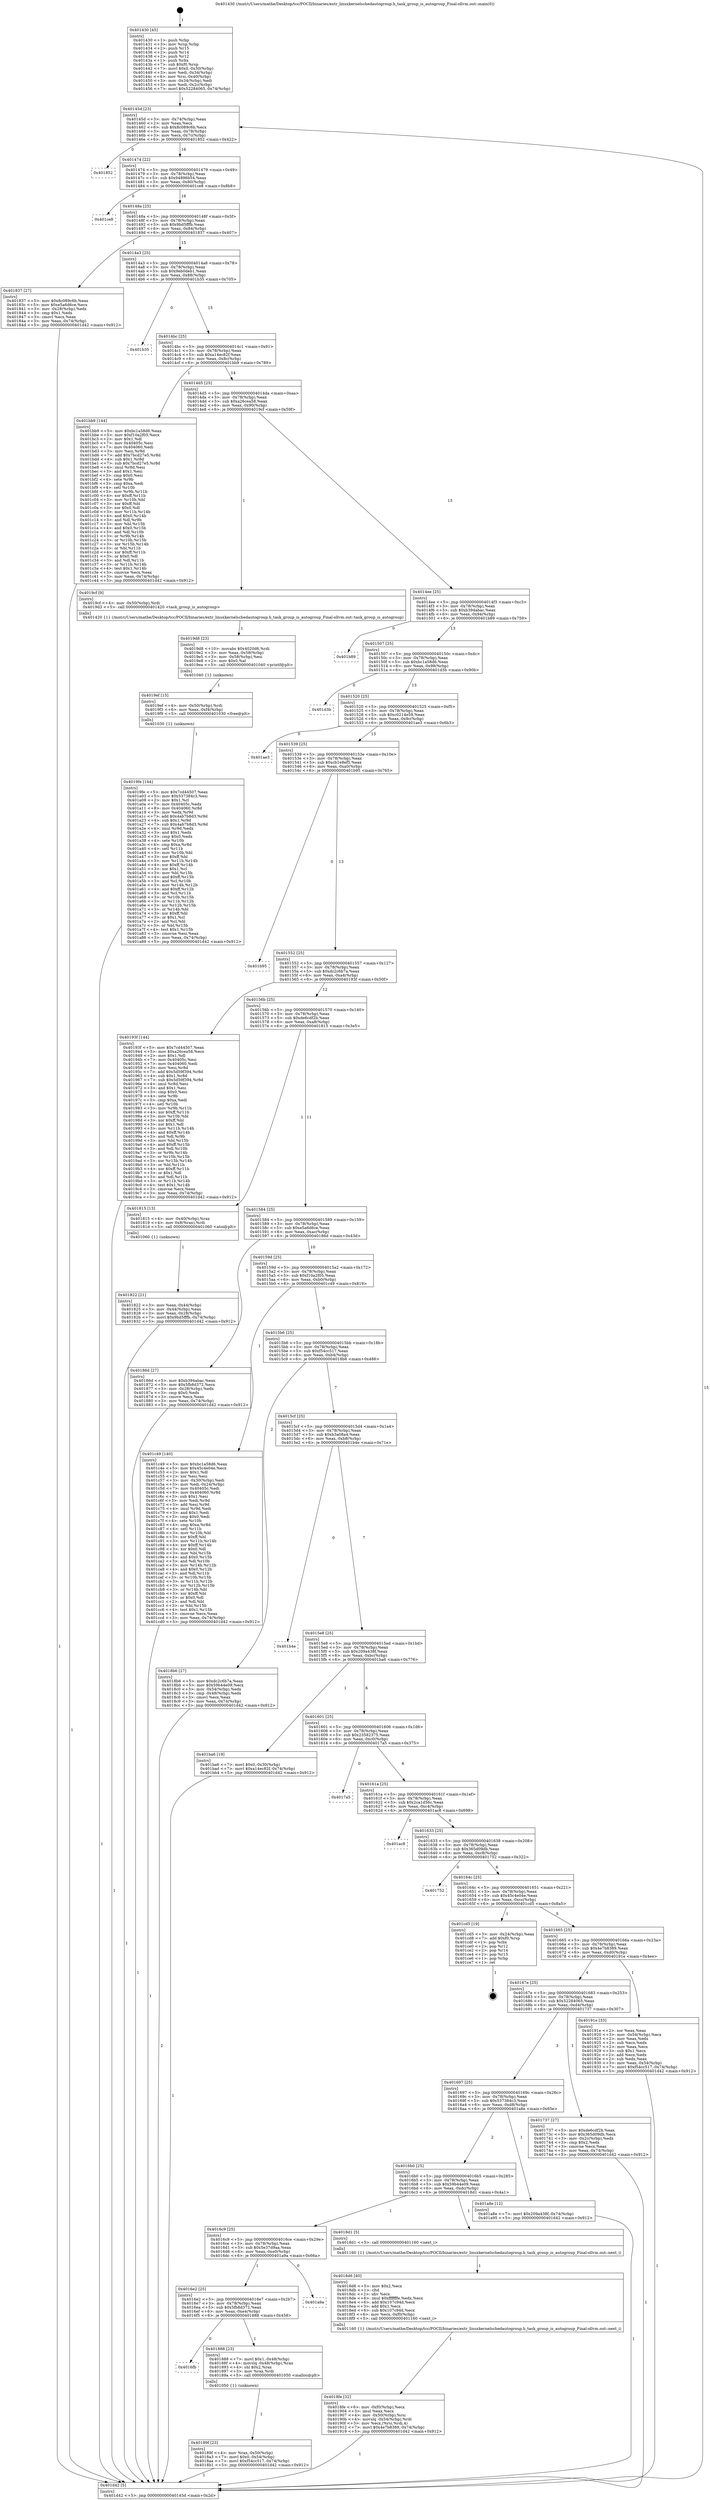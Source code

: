 digraph "0x401430" {
  label = "0x401430 (/mnt/c/Users/mathe/Desktop/tcc/POCII/binaries/extr_linuxkernelschedautogroup.h_task_group_is_autogroup_Final-ollvm.out::main(0))"
  labelloc = "t"
  node[shape=record]

  Entry [label="",width=0.3,height=0.3,shape=circle,fillcolor=black,style=filled]
  "0x40145d" [label="{
     0x40145d [23]\l
     | [instrs]\l
     &nbsp;&nbsp;0x40145d \<+3\>: mov -0x74(%rbp),%eax\l
     &nbsp;&nbsp;0x401460 \<+2\>: mov %eax,%ecx\l
     &nbsp;&nbsp;0x401462 \<+6\>: sub $0x8c089c6b,%ecx\l
     &nbsp;&nbsp;0x401468 \<+3\>: mov %eax,-0x78(%rbp)\l
     &nbsp;&nbsp;0x40146b \<+3\>: mov %ecx,-0x7c(%rbp)\l
     &nbsp;&nbsp;0x40146e \<+6\>: je 0000000000401852 \<main+0x422\>\l
  }"]
  "0x401852" [label="{
     0x401852\l
  }", style=dashed]
  "0x401474" [label="{
     0x401474 [22]\l
     | [instrs]\l
     &nbsp;&nbsp;0x401474 \<+5\>: jmp 0000000000401479 \<main+0x49\>\l
     &nbsp;&nbsp;0x401479 \<+3\>: mov -0x78(%rbp),%eax\l
     &nbsp;&nbsp;0x40147c \<+5\>: sub $0x94896b54,%eax\l
     &nbsp;&nbsp;0x401481 \<+3\>: mov %eax,-0x80(%rbp)\l
     &nbsp;&nbsp;0x401484 \<+6\>: je 0000000000401ce8 \<main+0x8b8\>\l
  }"]
  Exit [label="",width=0.3,height=0.3,shape=circle,fillcolor=black,style=filled,peripheries=2]
  "0x401ce8" [label="{
     0x401ce8\l
  }", style=dashed]
  "0x40148a" [label="{
     0x40148a [25]\l
     | [instrs]\l
     &nbsp;&nbsp;0x40148a \<+5\>: jmp 000000000040148f \<main+0x5f\>\l
     &nbsp;&nbsp;0x40148f \<+3\>: mov -0x78(%rbp),%eax\l
     &nbsp;&nbsp;0x401492 \<+5\>: sub $0x9bd5fffb,%eax\l
     &nbsp;&nbsp;0x401497 \<+6\>: mov %eax,-0x84(%rbp)\l
     &nbsp;&nbsp;0x40149d \<+6\>: je 0000000000401837 \<main+0x407\>\l
  }"]
  "0x4019fe" [label="{
     0x4019fe [144]\l
     | [instrs]\l
     &nbsp;&nbsp;0x4019fe \<+5\>: mov $0x7cd44507,%eax\l
     &nbsp;&nbsp;0x401a03 \<+5\>: mov $0x537384c3,%esi\l
     &nbsp;&nbsp;0x401a08 \<+2\>: mov $0x1,%cl\l
     &nbsp;&nbsp;0x401a0a \<+7\>: mov 0x40405c,%edx\l
     &nbsp;&nbsp;0x401a11 \<+8\>: mov 0x404060,%r8d\l
     &nbsp;&nbsp;0x401a19 \<+3\>: mov %edx,%r9d\l
     &nbsp;&nbsp;0x401a1c \<+7\>: add $0x4ab7b8d3,%r9d\l
     &nbsp;&nbsp;0x401a23 \<+4\>: sub $0x1,%r9d\l
     &nbsp;&nbsp;0x401a27 \<+7\>: sub $0x4ab7b8d3,%r9d\l
     &nbsp;&nbsp;0x401a2e \<+4\>: imul %r9d,%edx\l
     &nbsp;&nbsp;0x401a32 \<+3\>: and $0x1,%edx\l
     &nbsp;&nbsp;0x401a35 \<+3\>: cmp $0x0,%edx\l
     &nbsp;&nbsp;0x401a38 \<+4\>: sete %r10b\l
     &nbsp;&nbsp;0x401a3c \<+4\>: cmp $0xa,%r8d\l
     &nbsp;&nbsp;0x401a40 \<+4\>: setl %r11b\l
     &nbsp;&nbsp;0x401a44 \<+3\>: mov %r10b,%bl\l
     &nbsp;&nbsp;0x401a47 \<+3\>: xor $0xff,%bl\l
     &nbsp;&nbsp;0x401a4a \<+3\>: mov %r11b,%r14b\l
     &nbsp;&nbsp;0x401a4d \<+4\>: xor $0xff,%r14b\l
     &nbsp;&nbsp;0x401a51 \<+3\>: xor $0x1,%cl\l
     &nbsp;&nbsp;0x401a54 \<+3\>: mov %bl,%r15b\l
     &nbsp;&nbsp;0x401a57 \<+4\>: and $0xff,%r15b\l
     &nbsp;&nbsp;0x401a5b \<+3\>: and %cl,%r10b\l
     &nbsp;&nbsp;0x401a5e \<+3\>: mov %r14b,%r12b\l
     &nbsp;&nbsp;0x401a61 \<+4\>: and $0xff,%r12b\l
     &nbsp;&nbsp;0x401a65 \<+3\>: and %cl,%r11b\l
     &nbsp;&nbsp;0x401a68 \<+3\>: or %r10b,%r15b\l
     &nbsp;&nbsp;0x401a6b \<+3\>: or %r11b,%r12b\l
     &nbsp;&nbsp;0x401a6e \<+3\>: xor %r12b,%r15b\l
     &nbsp;&nbsp;0x401a71 \<+3\>: or %r14b,%bl\l
     &nbsp;&nbsp;0x401a74 \<+3\>: xor $0xff,%bl\l
     &nbsp;&nbsp;0x401a77 \<+3\>: or $0x1,%cl\l
     &nbsp;&nbsp;0x401a7a \<+2\>: and %cl,%bl\l
     &nbsp;&nbsp;0x401a7c \<+3\>: or %bl,%r15b\l
     &nbsp;&nbsp;0x401a7f \<+4\>: test $0x1,%r15b\l
     &nbsp;&nbsp;0x401a83 \<+3\>: cmovne %esi,%eax\l
     &nbsp;&nbsp;0x401a86 \<+3\>: mov %eax,-0x74(%rbp)\l
     &nbsp;&nbsp;0x401a89 \<+5\>: jmp 0000000000401d42 \<main+0x912\>\l
  }"]
  "0x401837" [label="{
     0x401837 [27]\l
     | [instrs]\l
     &nbsp;&nbsp;0x401837 \<+5\>: mov $0x8c089c6b,%eax\l
     &nbsp;&nbsp;0x40183c \<+5\>: mov $0xe5a6d6ce,%ecx\l
     &nbsp;&nbsp;0x401841 \<+3\>: mov -0x28(%rbp),%edx\l
     &nbsp;&nbsp;0x401844 \<+3\>: cmp $0x1,%edx\l
     &nbsp;&nbsp;0x401847 \<+3\>: cmovl %ecx,%eax\l
     &nbsp;&nbsp;0x40184a \<+3\>: mov %eax,-0x74(%rbp)\l
     &nbsp;&nbsp;0x40184d \<+5\>: jmp 0000000000401d42 \<main+0x912\>\l
  }"]
  "0x4014a3" [label="{
     0x4014a3 [25]\l
     | [instrs]\l
     &nbsp;&nbsp;0x4014a3 \<+5\>: jmp 00000000004014a8 \<main+0x78\>\l
     &nbsp;&nbsp;0x4014a8 \<+3\>: mov -0x78(%rbp),%eax\l
     &nbsp;&nbsp;0x4014ab \<+5\>: sub $0x9eb0deb1,%eax\l
     &nbsp;&nbsp;0x4014b0 \<+6\>: mov %eax,-0x88(%rbp)\l
     &nbsp;&nbsp;0x4014b6 \<+6\>: je 0000000000401b35 \<main+0x705\>\l
  }"]
  "0x4019ef" [label="{
     0x4019ef [15]\l
     | [instrs]\l
     &nbsp;&nbsp;0x4019ef \<+4\>: mov -0x50(%rbp),%rdi\l
     &nbsp;&nbsp;0x4019f3 \<+6\>: mov %eax,-0xf4(%rbp)\l
     &nbsp;&nbsp;0x4019f9 \<+5\>: call 0000000000401030 \<free@plt\>\l
     | [calls]\l
     &nbsp;&nbsp;0x401030 \{1\} (unknown)\l
  }"]
  "0x401b35" [label="{
     0x401b35\l
  }", style=dashed]
  "0x4014bc" [label="{
     0x4014bc [25]\l
     | [instrs]\l
     &nbsp;&nbsp;0x4014bc \<+5\>: jmp 00000000004014c1 \<main+0x91\>\l
     &nbsp;&nbsp;0x4014c1 \<+3\>: mov -0x78(%rbp),%eax\l
     &nbsp;&nbsp;0x4014c4 \<+5\>: sub $0xa14ec82f,%eax\l
     &nbsp;&nbsp;0x4014c9 \<+6\>: mov %eax,-0x8c(%rbp)\l
     &nbsp;&nbsp;0x4014cf \<+6\>: je 0000000000401bb9 \<main+0x789\>\l
  }"]
  "0x4019d8" [label="{
     0x4019d8 [23]\l
     | [instrs]\l
     &nbsp;&nbsp;0x4019d8 \<+10\>: movabs $0x4020d6,%rdi\l
     &nbsp;&nbsp;0x4019e2 \<+3\>: mov %eax,-0x58(%rbp)\l
     &nbsp;&nbsp;0x4019e5 \<+3\>: mov -0x58(%rbp),%esi\l
     &nbsp;&nbsp;0x4019e8 \<+2\>: mov $0x0,%al\l
     &nbsp;&nbsp;0x4019ea \<+5\>: call 0000000000401040 \<printf@plt\>\l
     | [calls]\l
     &nbsp;&nbsp;0x401040 \{1\} (unknown)\l
  }"]
  "0x401bb9" [label="{
     0x401bb9 [144]\l
     | [instrs]\l
     &nbsp;&nbsp;0x401bb9 \<+5\>: mov $0xbc1a58d6,%eax\l
     &nbsp;&nbsp;0x401bbe \<+5\>: mov $0xf10a2f05,%ecx\l
     &nbsp;&nbsp;0x401bc3 \<+2\>: mov $0x1,%dl\l
     &nbsp;&nbsp;0x401bc5 \<+7\>: mov 0x40405c,%esi\l
     &nbsp;&nbsp;0x401bcc \<+7\>: mov 0x404060,%edi\l
     &nbsp;&nbsp;0x401bd3 \<+3\>: mov %esi,%r8d\l
     &nbsp;&nbsp;0x401bd6 \<+7\>: add $0x7bcd27e5,%r8d\l
     &nbsp;&nbsp;0x401bdd \<+4\>: sub $0x1,%r8d\l
     &nbsp;&nbsp;0x401be1 \<+7\>: sub $0x7bcd27e5,%r8d\l
     &nbsp;&nbsp;0x401be8 \<+4\>: imul %r8d,%esi\l
     &nbsp;&nbsp;0x401bec \<+3\>: and $0x1,%esi\l
     &nbsp;&nbsp;0x401bef \<+3\>: cmp $0x0,%esi\l
     &nbsp;&nbsp;0x401bf2 \<+4\>: sete %r9b\l
     &nbsp;&nbsp;0x401bf6 \<+3\>: cmp $0xa,%edi\l
     &nbsp;&nbsp;0x401bf9 \<+4\>: setl %r10b\l
     &nbsp;&nbsp;0x401bfd \<+3\>: mov %r9b,%r11b\l
     &nbsp;&nbsp;0x401c00 \<+4\>: xor $0xff,%r11b\l
     &nbsp;&nbsp;0x401c04 \<+3\>: mov %r10b,%bl\l
     &nbsp;&nbsp;0x401c07 \<+3\>: xor $0xff,%bl\l
     &nbsp;&nbsp;0x401c0a \<+3\>: xor $0x0,%dl\l
     &nbsp;&nbsp;0x401c0d \<+3\>: mov %r11b,%r14b\l
     &nbsp;&nbsp;0x401c10 \<+4\>: and $0x0,%r14b\l
     &nbsp;&nbsp;0x401c14 \<+3\>: and %dl,%r9b\l
     &nbsp;&nbsp;0x401c17 \<+3\>: mov %bl,%r15b\l
     &nbsp;&nbsp;0x401c1a \<+4\>: and $0x0,%r15b\l
     &nbsp;&nbsp;0x401c1e \<+3\>: and %dl,%r10b\l
     &nbsp;&nbsp;0x401c21 \<+3\>: or %r9b,%r14b\l
     &nbsp;&nbsp;0x401c24 \<+3\>: or %r10b,%r15b\l
     &nbsp;&nbsp;0x401c27 \<+3\>: xor %r15b,%r14b\l
     &nbsp;&nbsp;0x401c2a \<+3\>: or %bl,%r11b\l
     &nbsp;&nbsp;0x401c2d \<+4\>: xor $0xff,%r11b\l
     &nbsp;&nbsp;0x401c31 \<+3\>: or $0x0,%dl\l
     &nbsp;&nbsp;0x401c34 \<+3\>: and %dl,%r11b\l
     &nbsp;&nbsp;0x401c37 \<+3\>: or %r11b,%r14b\l
     &nbsp;&nbsp;0x401c3a \<+4\>: test $0x1,%r14b\l
     &nbsp;&nbsp;0x401c3e \<+3\>: cmovne %ecx,%eax\l
     &nbsp;&nbsp;0x401c41 \<+3\>: mov %eax,-0x74(%rbp)\l
     &nbsp;&nbsp;0x401c44 \<+5\>: jmp 0000000000401d42 \<main+0x912\>\l
  }"]
  "0x4014d5" [label="{
     0x4014d5 [25]\l
     | [instrs]\l
     &nbsp;&nbsp;0x4014d5 \<+5\>: jmp 00000000004014da \<main+0xaa\>\l
     &nbsp;&nbsp;0x4014da \<+3\>: mov -0x78(%rbp),%eax\l
     &nbsp;&nbsp;0x4014dd \<+5\>: sub $0xa26cea58,%eax\l
     &nbsp;&nbsp;0x4014e2 \<+6\>: mov %eax,-0x90(%rbp)\l
     &nbsp;&nbsp;0x4014e8 \<+6\>: je 00000000004019cf \<main+0x59f\>\l
  }"]
  "0x4018fe" [label="{
     0x4018fe [32]\l
     | [instrs]\l
     &nbsp;&nbsp;0x4018fe \<+6\>: mov -0xf0(%rbp),%ecx\l
     &nbsp;&nbsp;0x401904 \<+3\>: imul %eax,%ecx\l
     &nbsp;&nbsp;0x401907 \<+4\>: mov -0x50(%rbp),%rsi\l
     &nbsp;&nbsp;0x40190b \<+4\>: movslq -0x54(%rbp),%rdi\l
     &nbsp;&nbsp;0x40190f \<+3\>: mov %ecx,(%rsi,%rdi,4)\l
     &nbsp;&nbsp;0x401912 \<+7\>: movl $0x4e7b8389,-0x74(%rbp)\l
     &nbsp;&nbsp;0x401919 \<+5\>: jmp 0000000000401d42 \<main+0x912\>\l
  }"]
  "0x4019cf" [label="{
     0x4019cf [9]\l
     | [instrs]\l
     &nbsp;&nbsp;0x4019cf \<+4\>: mov -0x50(%rbp),%rdi\l
     &nbsp;&nbsp;0x4019d3 \<+5\>: call 0000000000401420 \<task_group_is_autogroup\>\l
     | [calls]\l
     &nbsp;&nbsp;0x401420 \{1\} (/mnt/c/Users/mathe/Desktop/tcc/POCII/binaries/extr_linuxkernelschedautogroup.h_task_group_is_autogroup_Final-ollvm.out::task_group_is_autogroup)\l
  }"]
  "0x4014ee" [label="{
     0x4014ee [25]\l
     | [instrs]\l
     &nbsp;&nbsp;0x4014ee \<+5\>: jmp 00000000004014f3 \<main+0xc3\>\l
     &nbsp;&nbsp;0x4014f3 \<+3\>: mov -0x78(%rbp),%eax\l
     &nbsp;&nbsp;0x4014f6 \<+5\>: sub $0xb394abac,%eax\l
     &nbsp;&nbsp;0x4014fb \<+6\>: mov %eax,-0x94(%rbp)\l
     &nbsp;&nbsp;0x401501 \<+6\>: je 0000000000401b89 \<main+0x759\>\l
  }"]
  "0x4018d6" [label="{
     0x4018d6 [40]\l
     | [instrs]\l
     &nbsp;&nbsp;0x4018d6 \<+5\>: mov $0x2,%ecx\l
     &nbsp;&nbsp;0x4018db \<+1\>: cltd\l
     &nbsp;&nbsp;0x4018dc \<+2\>: idiv %ecx\l
     &nbsp;&nbsp;0x4018de \<+6\>: imul $0xfffffffe,%edx,%ecx\l
     &nbsp;&nbsp;0x4018e4 \<+6\>: add $0x107c94d,%ecx\l
     &nbsp;&nbsp;0x4018ea \<+3\>: add $0x1,%ecx\l
     &nbsp;&nbsp;0x4018ed \<+6\>: sub $0x107c94d,%ecx\l
     &nbsp;&nbsp;0x4018f3 \<+6\>: mov %ecx,-0xf0(%rbp)\l
     &nbsp;&nbsp;0x4018f9 \<+5\>: call 0000000000401160 \<next_i\>\l
     | [calls]\l
     &nbsp;&nbsp;0x401160 \{1\} (/mnt/c/Users/mathe/Desktop/tcc/POCII/binaries/extr_linuxkernelschedautogroup.h_task_group_is_autogroup_Final-ollvm.out::next_i)\l
  }"]
  "0x401b89" [label="{
     0x401b89\l
  }", style=dashed]
  "0x401507" [label="{
     0x401507 [25]\l
     | [instrs]\l
     &nbsp;&nbsp;0x401507 \<+5\>: jmp 000000000040150c \<main+0xdc\>\l
     &nbsp;&nbsp;0x40150c \<+3\>: mov -0x78(%rbp),%eax\l
     &nbsp;&nbsp;0x40150f \<+5\>: sub $0xbc1a58d6,%eax\l
     &nbsp;&nbsp;0x401514 \<+6\>: mov %eax,-0x98(%rbp)\l
     &nbsp;&nbsp;0x40151a \<+6\>: je 0000000000401d3b \<main+0x90b\>\l
  }"]
  "0x40189f" [label="{
     0x40189f [23]\l
     | [instrs]\l
     &nbsp;&nbsp;0x40189f \<+4\>: mov %rax,-0x50(%rbp)\l
     &nbsp;&nbsp;0x4018a3 \<+7\>: movl $0x0,-0x54(%rbp)\l
     &nbsp;&nbsp;0x4018aa \<+7\>: movl $0xf54cc517,-0x74(%rbp)\l
     &nbsp;&nbsp;0x4018b1 \<+5\>: jmp 0000000000401d42 \<main+0x912\>\l
  }"]
  "0x401d3b" [label="{
     0x401d3b\l
  }", style=dashed]
  "0x401520" [label="{
     0x401520 [25]\l
     | [instrs]\l
     &nbsp;&nbsp;0x401520 \<+5\>: jmp 0000000000401525 \<main+0xf5\>\l
     &nbsp;&nbsp;0x401525 \<+3\>: mov -0x78(%rbp),%eax\l
     &nbsp;&nbsp;0x401528 \<+5\>: sub $0xc0214e59,%eax\l
     &nbsp;&nbsp;0x40152d \<+6\>: mov %eax,-0x9c(%rbp)\l
     &nbsp;&nbsp;0x401533 \<+6\>: je 0000000000401ae3 \<main+0x6b3\>\l
  }"]
  "0x4016fb" [label="{
     0x4016fb\l
  }", style=dashed]
  "0x401ae3" [label="{
     0x401ae3\l
  }", style=dashed]
  "0x401539" [label="{
     0x401539 [25]\l
     | [instrs]\l
     &nbsp;&nbsp;0x401539 \<+5\>: jmp 000000000040153e \<main+0x10e\>\l
     &nbsp;&nbsp;0x40153e \<+3\>: mov -0x78(%rbp),%eax\l
     &nbsp;&nbsp;0x401541 \<+5\>: sub $0xcb1e8ef5,%eax\l
     &nbsp;&nbsp;0x401546 \<+6\>: mov %eax,-0xa0(%rbp)\l
     &nbsp;&nbsp;0x40154c \<+6\>: je 0000000000401b95 \<main+0x765\>\l
  }"]
  "0x401888" [label="{
     0x401888 [23]\l
     | [instrs]\l
     &nbsp;&nbsp;0x401888 \<+7\>: movl $0x1,-0x48(%rbp)\l
     &nbsp;&nbsp;0x40188f \<+4\>: movslq -0x48(%rbp),%rax\l
     &nbsp;&nbsp;0x401893 \<+4\>: shl $0x2,%rax\l
     &nbsp;&nbsp;0x401897 \<+3\>: mov %rax,%rdi\l
     &nbsp;&nbsp;0x40189a \<+5\>: call 0000000000401050 \<malloc@plt\>\l
     | [calls]\l
     &nbsp;&nbsp;0x401050 \{1\} (unknown)\l
  }"]
  "0x401b95" [label="{
     0x401b95\l
  }", style=dashed]
  "0x401552" [label="{
     0x401552 [25]\l
     | [instrs]\l
     &nbsp;&nbsp;0x401552 \<+5\>: jmp 0000000000401557 \<main+0x127\>\l
     &nbsp;&nbsp;0x401557 \<+3\>: mov -0x78(%rbp),%eax\l
     &nbsp;&nbsp;0x40155a \<+5\>: sub $0xdc2c6b7a,%eax\l
     &nbsp;&nbsp;0x40155f \<+6\>: mov %eax,-0xa4(%rbp)\l
     &nbsp;&nbsp;0x401565 \<+6\>: je 000000000040193f \<main+0x50f\>\l
  }"]
  "0x4016e2" [label="{
     0x4016e2 [25]\l
     | [instrs]\l
     &nbsp;&nbsp;0x4016e2 \<+5\>: jmp 00000000004016e7 \<main+0x2b7\>\l
     &nbsp;&nbsp;0x4016e7 \<+3\>: mov -0x78(%rbp),%eax\l
     &nbsp;&nbsp;0x4016ea \<+5\>: sub $0x5fb8d372,%eax\l
     &nbsp;&nbsp;0x4016ef \<+6\>: mov %eax,-0xe4(%rbp)\l
     &nbsp;&nbsp;0x4016f5 \<+6\>: je 0000000000401888 \<main+0x458\>\l
  }"]
  "0x40193f" [label="{
     0x40193f [144]\l
     | [instrs]\l
     &nbsp;&nbsp;0x40193f \<+5\>: mov $0x7cd44507,%eax\l
     &nbsp;&nbsp;0x401944 \<+5\>: mov $0xa26cea58,%ecx\l
     &nbsp;&nbsp;0x401949 \<+2\>: mov $0x1,%dl\l
     &nbsp;&nbsp;0x40194b \<+7\>: mov 0x40405c,%esi\l
     &nbsp;&nbsp;0x401952 \<+7\>: mov 0x404060,%edi\l
     &nbsp;&nbsp;0x401959 \<+3\>: mov %esi,%r8d\l
     &nbsp;&nbsp;0x40195c \<+7\>: add $0x5d59f394,%r8d\l
     &nbsp;&nbsp;0x401963 \<+4\>: sub $0x1,%r8d\l
     &nbsp;&nbsp;0x401967 \<+7\>: sub $0x5d59f394,%r8d\l
     &nbsp;&nbsp;0x40196e \<+4\>: imul %r8d,%esi\l
     &nbsp;&nbsp;0x401972 \<+3\>: and $0x1,%esi\l
     &nbsp;&nbsp;0x401975 \<+3\>: cmp $0x0,%esi\l
     &nbsp;&nbsp;0x401978 \<+4\>: sete %r9b\l
     &nbsp;&nbsp;0x40197c \<+3\>: cmp $0xa,%edi\l
     &nbsp;&nbsp;0x40197f \<+4\>: setl %r10b\l
     &nbsp;&nbsp;0x401983 \<+3\>: mov %r9b,%r11b\l
     &nbsp;&nbsp;0x401986 \<+4\>: xor $0xff,%r11b\l
     &nbsp;&nbsp;0x40198a \<+3\>: mov %r10b,%bl\l
     &nbsp;&nbsp;0x40198d \<+3\>: xor $0xff,%bl\l
     &nbsp;&nbsp;0x401990 \<+3\>: xor $0x1,%dl\l
     &nbsp;&nbsp;0x401993 \<+3\>: mov %r11b,%r14b\l
     &nbsp;&nbsp;0x401996 \<+4\>: and $0xff,%r14b\l
     &nbsp;&nbsp;0x40199a \<+3\>: and %dl,%r9b\l
     &nbsp;&nbsp;0x40199d \<+3\>: mov %bl,%r15b\l
     &nbsp;&nbsp;0x4019a0 \<+4\>: and $0xff,%r15b\l
     &nbsp;&nbsp;0x4019a4 \<+3\>: and %dl,%r10b\l
     &nbsp;&nbsp;0x4019a7 \<+3\>: or %r9b,%r14b\l
     &nbsp;&nbsp;0x4019aa \<+3\>: or %r10b,%r15b\l
     &nbsp;&nbsp;0x4019ad \<+3\>: xor %r15b,%r14b\l
     &nbsp;&nbsp;0x4019b0 \<+3\>: or %bl,%r11b\l
     &nbsp;&nbsp;0x4019b3 \<+4\>: xor $0xff,%r11b\l
     &nbsp;&nbsp;0x4019b7 \<+3\>: or $0x1,%dl\l
     &nbsp;&nbsp;0x4019ba \<+3\>: and %dl,%r11b\l
     &nbsp;&nbsp;0x4019bd \<+3\>: or %r11b,%r14b\l
     &nbsp;&nbsp;0x4019c0 \<+4\>: test $0x1,%r14b\l
     &nbsp;&nbsp;0x4019c4 \<+3\>: cmovne %ecx,%eax\l
     &nbsp;&nbsp;0x4019c7 \<+3\>: mov %eax,-0x74(%rbp)\l
     &nbsp;&nbsp;0x4019ca \<+5\>: jmp 0000000000401d42 \<main+0x912\>\l
  }"]
  "0x40156b" [label="{
     0x40156b [25]\l
     | [instrs]\l
     &nbsp;&nbsp;0x40156b \<+5\>: jmp 0000000000401570 \<main+0x140\>\l
     &nbsp;&nbsp;0x401570 \<+3\>: mov -0x78(%rbp),%eax\l
     &nbsp;&nbsp;0x401573 \<+5\>: sub $0xde6cdf2b,%eax\l
     &nbsp;&nbsp;0x401578 \<+6\>: mov %eax,-0xa8(%rbp)\l
     &nbsp;&nbsp;0x40157e \<+6\>: je 0000000000401815 \<main+0x3e5\>\l
  }"]
  "0x401a9a" [label="{
     0x401a9a\l
  }", style=dashed]
  "0x401815" [label="{
     0x401815 [13]\l
     | [instrs]\l
     &nbsp;&nbsp;0x401815 \<+4\>: mov -0x40(%rbp),%rax\l
     &nbsp;&nbsp;0x401819 \<+4\>: mov 0x8(%rax),%rdi\l
     &nbsp;&nbsp;0x40181d \<+5\>: call 0000000000401060 \<atoi@plt\>\l
     | [calls]\l
     &nbsp;&nbsp;0x401060 \{1\} (unknown)\l
  }"]
  "0x401584" [label="{
     0x401584 [25]\l
     | [instrs]\l
     &nbsp;&nbsp;0x401584 \<+5\>: jmp 0000000000401589 \<main+0x159\>\l
     &nbsp;&nbsp;0x401589 \<+3\>: mov -0x78(%rbp),%eax\l
     &nbsp;&nbsp;0x40158c \<+5\>: sub $0xe5a6d6ce,%eax\l
     &nbsp;&nbsp;0x401591 \<+6\>: mov %eax,-0xac(%rbp)\l
     &nbsp;&nbsp;0x401597 \<+6\>: je 000000000040186d \<main+0x43d\>\l
  }"]
  "0x4016c9" [label="{
     0x4016c9 [25]\l
     | [instrs]\l
     &nbsp;&nbsp;0x4016c9 \<+5\>: jmp 00000000004016ce \<main+0x29e\>\l
     &nbsp;&nbsp;0x4016ce \<+3\>: mov -0x78(%rbp),%eax\l
     &nbsp;&nbsp;0x4016d1 \<+5\>: sub $0x5e37d9aa,%eax\l
     &nbsp;&nbsp;0x4016d6 \<+6\>: mov %eax,-0xe0(%rbp)\l
     &nbsp;&nbsp;0x4016dc \<+6\>: je 0000000000401a9a \<main+0x66a\>\l
  }"]
  "0x40186d" [label="{
     0x40186d [27]\l
     | [instrs]\l
     &nbsp;&nbsp;0x40186d \<+5\>: mov $0xb394abac,%eax\l
     &nbsp;&nbsp;0x401872 \<+5\>: mov $0x5fb8d372,%ecx\l
     &nbsp;&nbsp;0x401877 \<+3\>: mov -0x28(%rbp),%edx\l
     &nbsp;&nbsp;0x40187a \<+3\>: cmp $0x0,%edx\l
     &nbsp;&nbsp;0x40187d \<+3\>: cmove %ecx,%eax\l
     &nbsp;&nbsp;0x401880 \<+3\>: mov %eax,-0x74(%rbp)\l
     &nbsp;&nbsp;0x401883 \<+5\>: jmp 0000000000401d42 \<main+0x912\>\l
  }"]
  "0x40159d" [label="{
     0x40159d [25]\l
     | [instrs]\l
     &nbsp;&nbsp;0x40159d \<+5\>: jmp 00000000004015a2 \<main+0x172\>\l
     &nbsp;&nbsp;0x4015a2 \<+3\>: mov -0x78(%rbp),%eax\l
     &nbsp;&nbsp;0x4015a5 \<+5\>: sub $0xf10a2f05,%eax\l
     &nbsp;&nbsp;0x4015aa \<+6\>: mov %eax,-0xb0(%rbp)\l
     &nbsp;&nbsp;0x4015b0 \<+6\>: je 0000000000401c49 \<main+0x819\>\l
  }"]
  "0x4018d1" [label="{
     0x4018d1 [5]\l
     | [instrs]\l
     &nbsp;&nbsp;0x4018d1 \<+5\>: call 0000000000401160 \<next_i\>\l
     | [calls]\l
     &nbsp;&nbsp;0x401160 \{1\} (/mnt/c/Users/mathe/Desktop/tcc/POCII/binaries/extr_linuxkernelschedautogroup.h_task_group_is_autogroup_Final-ollvm.out::next_i)\l
  }"]
  "0x401c49" [label="{
     0x401c49 [140]\l
     | [instrs]\l
     &nbsp;&nbsp;0x401c49 \<+5\>: mov $0xbc1a58d6,%eax\l
     &nbsp;&nbsp;0x401c4e \<+5\>: mov $0x45c4e04e,%ecx\l
     &nbsp;&nbsp;0x401c53 \<+2\>: mov $0x1,%dl\l
     &nbsp;&nbsp;0x401c55 \<+2\>: xor %esi,%esi\l
     &nbsp;&nbsp;0x401c57 \<+3\>: mov -0x30(%rbp),%edi\l
     &nbsp;&nbsp;0x401c5a \<+3\>: mov %edi,-0x24(%rbp)\l
     &nbsp;&nbsp;0x401c5d \<+7\>: mov 0x40405c,%edi\l
     &nbsp;&nbsp;0x401c64 \<+8\>: mov 0x404060,%r8d\l
     &nbsp;&nbsp;0x401c6c \<+3\>: sub $0x1,%esi\l
     &nbsp;&nbsp;0x401c6f \<+3\>: mov %edi,%r9d\l
     &nbsp;&nbsp;0x401c72 \<+3\>: add %esi,%r9d\l
     &nbsp;&nbsp;0x401c75 \<+4\>: imul %r9d,%edi\l
     &nbsp;&nbsp;0x401c79 \<+3\>: and $0x1,%edi\l
     &nbsp;&nbsp;0x401c7c \<+3\>: cmp $0x0,%edi\l
     &nbsp;&nbsp;0x401c7f \<+4\>: sete %r10b\l
     &nbsp;&nbsp;0x401c83 \<+4\>: cmp $0xa,%r8d\l
     &nbsp;&nbsp;0x401c87 \<+4\>: setl %r11b\l
     &nbsp;&nbsp;0x401c8b \<+3\>: mov %r10b,%bl\l
     &nbsp;&nbsp;0x401c8e \<+3\>: xor $0xff,%bl\l
     &nbsp;&nbsp;0x401c91 \<+3\>: mov %r11b,%r14b\l
     &nbsp;&nbsp;0x401c94 \<+4\>: xor $0xff,%r14b\l
     &nbsp;&nbsp;0x401c98 \<+3\>: xor $0x0,%dl\l
     &nbsp;&nbsp;0x401c9b \<+3\>: mov %bl,%r15b\l
     &nbsp;&nbsp;0x401c9e \<+4\>: and $0x0,%r15b\l
     &nbsp;&nbsp;0x401ca2 \<+3\>: and %dl,%r10b\l
     &nbsp;&nbsp;0x401ca5 \<+3\>: mov %r14b,%r12b\l
     &nbsp;&nbsp;0x401ca8 \<+4\>: and $0x0,%r12b\l
     &nbsp;&nbsp;0x401cac \<+3\>: and %dl,%r11b\l
     &nbsp;&nbsp;0x401caf \<+3\>: or %r10b,%r15b\l
     &nbsp;&nbsp;0x401cb2 \<+3\>: or %r11b,%r12b\l
     &nbsp;&nbsp;0x401cb5 \<+3\>: xor %r12b,%r15b\l
     &nbsp;&nbsp;0x401cb8 \<+3\>: or %r14b,%bl\l
     &nbsp;&nbsp;0x401cbb \<+3\>: xor $0xff,%bl\l
     &nbsp;&nbsp;0x401cbe \<+3\>: or $0x0,%dl\l
     &nbsp;&nbsp;0x401cc1 \<+2\>: and %dl,%bl\l
     &nbsp;&nbsp;0x401cc3 \<+3\>: or %bl,%r15b\l
     &nbsp;&nbsp;0x401cc6 \<+4\>: test $0x1,%r15b\l
     &nbsp;&nbsp;0x401cca \<+3\>: cmovne %ecx,%eax\l
     &nbsp;&nbsp;0x401ccd \<+3\>: mov %eax,-0x74(%rbp)\l
     &nbsp;&nbsp;0x401cd0 \<+5\>: jmp 0000000000401d42 \<main+0x912\>\l
  }"]
  "0x4015b6" [label="{
     0x4015b6 [25]\l
     | [instrs]\l
     &nbsp;&nbsp;0x4015b6 \<+5\>: jmp 00000000004015bb \<main+0x18b\>\l
     &nbsp;&nbsp;0x4015bb \<+3\>: mov -0x78(%rbp),%eax\l
     &nbsp;&nbsp;0x4015be \<+5\>: sub $0xf54cc517,%eax\l
     &nbsp;&nbsp;0x4015c3 \<+6\>: mov %eax,-0xb4(%rbp)\l
     &nbsp;&nbsp;0x4015c9 \<+6\>: je 00000000004018b6 \<main+0x486\>\l
  }"]
  "0x4016b0" [label="{
     0x4016b0 [25]\l
     | [instrs]\l
     &nbsp;&nbsp;0x4016b0 \<+5\>: jmp 00000000004016b5 \<main+0x285\>\l
     &nbsp;&nbsp;0x4016b5 \<+3\>: mov -0x78(%rbp),%eax\l
     &nbsp;&nbsp;0x4016b8 \<+5\>: sub $0x59b44e09,%eax\l
     &nbsp;&nbsp;0x4016bd \<+6\>: mov %eax,-0xdc(%rbp)\l
     &nbsp;&nbsp;0x4016c3 \<+6\>: je 00000000004018d1 \<main+0x4a1\>\l
  }"]
  "0x4018b6" [label="{
     0x4018b6 [27]\l
     | [instrs]\l
     &nbsp;&nbsp;0x4018b6 \<+5\>: mov $0xdc2c6b7a,%eax\l
     &nbsp;&nbsp;0x4018bb \<+5\>: mov $0x59b44e09,%ecx\l
     &nbsp;&nbsp;0x4018c0 \<+3\>: mov -0x54(%rbp),%edx\l
     &nbsp;&nbsp;0x4018c3 \<+3\>: cmp -0x48(%rbp),%edx\l
     &nbsp;&nbsp;0x4018c6 \<+3\>: cmovl %ecx,%eax\l
     &nbsp;&nbsp;0x4018c9 \<+3\>: mov %eax,-0x74(%rbp)\l
     &nbsp;&nbsp;0x4018cc \<+5\>: jmp 0000000000401d42 \<main+0x912\>\l
  }"]
  "0x4015cf" [label="{
     0x4015cf [25]\l
     | [instrs]\l
     &nbsp;&nbsp;0x4015cf \<+5\>: jmp 00000000004015d4 \<main+0x1a4\>\l
     &nbsp;&nbsp;0x4015d4 \<+3\>: mov -0x78(%rbp),%eax\l
     &nbsp;&nbsp;0x4015d7 \<+5\>: sub $0xb3a08a4,%eax\l
     &nbsp;&nbsp;0x4015dc \<+6\>: mov %eax,-0xb8(%rbp)\l
     &nbsp;&nbsp;0x4015e2 \<+6\>: je 0000000000401b4e \<main+0x71e\>\l
  }"]
  "0x401a8e" [label="{
     0x401a8e [12]\l
     | [instrs]\l
     &nbsp;&nbsp;0x401a8e \<+7\>: movl $0x209a438f,-0x74(%rbp)\l
     &nbsp;&nbsp;0x401a95 \<+5\>: jmp 0000000000401d42 \<main+0x912\>\l
  }"]
  "0x401b4e" [label="{
     0x401b4e\l
  }", style=dashed]
  "0x4015e8" [label="{
     0x4015e8 [25]\l
     | [instrs]\l
     &nbsp;&nbsp;0x4015e8 \<+5\>: jmp 00000000004015ed \<main+0x1bd\>\l
     &nbsp;&nbsp;0x4015ed \<+3\>: mov -0x78(%rbp),%eax\l
     &nbsp;&nbsp;0x4015f0 \<+5\>: sub $0x209a438f,%eax\l
     &nbsp;&nbsp;0x4015f5 \<+6\>: mov %eax,-0xbc(%rbp)\l
     &nbsp;&nbsp;0x4015fb \<+6\>: je 0000000000401ba6 \<main+0x776\>\l
  }"]
  "0x401822" [label="{
     0x401822 [21]\l
     | [instrs]\l
     &nbsp;&nbsp;0x401822 \<+3\>: mov %eax,-0x44(%rbp)\l
     &nbsp;&nbsp;0x401825 \<+3\>: mov -0x44(%rbp),%eax\l
     &nbsp;&nbsp;0x401828 \<+3\>: mov %eax,-0x28(%rbp)\l
     &nbsp;&nbsp;0x40182b \<+7\>: movl $0x9bd5fffb,-0x74(%rbp)\l
     &nbsp;&nbsp;0x401832 \<+5\>: jmp 0000000000401d42 \<main+0x912\>\l
  }"]
  "0x401ba6" [label="{
     0x401ba6 [19]\l
     | [instrs]\l
     &nbsp;&nbsp;0x401ba6 \<+7\>: movl $0x0,-0x30(%rbp)\l
     &nbsp;&nbsp;0x401bad \<+7\>: movl $0xa14ec82f,-0x74(%rbp)\l
     &nbsp;&nbsp;0x401bb4 \<+5\>: jmp 0000000000401d42 \<main+0x912\>\l
  }"]
  "0x401601" [label="{
     0x401601 [25]\l
     | [instrs]\l
     &nbsp;&nbsp;0x401601 \<+5\>: jmp 0000000000401606 \<main+0x1d6\>\l
     &nbsp;&nbsp;0x401606 \<+3\>: mov -0x78(%rbp),%eax\l
     &nbsp;&nbsp;0x401609 \<+5\>: sub $0x23582375,%eax\l
     &nbsp;&nbsp;0x40160e \<+6\>: mov %eax,-0xc0(%rbp)\l
     &nbsp;&nbsp;0x401614 \<+6\>: je 00000000004017a5 \<main+0x375\>\l
  }"]
  "0x401430" [label="{
     0x401430 [45]\l
     | [instrs]\l
     &nbsp;&nbsp;0x401430 \<+1\>: push %rbp\l
     &nbsp;&nbsp;0x401431 \<+3\>: mov %rsp,%rbp\l
     &nbsp;&nbsp;0x401434 \<+2\>: push %r15\l
     &nbsp;&nbsp;0x401436 \<+2\>: push %r14\l
     &nbsp;&nbsp;0x401438 \<+2\>: push %r12\l
     &nbsp;&nbsp;0x40143a \<+1\>: push %rbx\l
     &nbsp;&nbsp;0x40143b \<+7\>: sub $0xf0,%rsp\l
     &nbsp;&nbsp;0x401442 \<+7\>: movl $0x0,-0x30(%rbp)\l
     &nbsp;&nbsp;0x401449 \<+3\>: mov %edi,-0x34(%rbp)\l
     &nbsp;&nbsp;0x40144c \<+4\>: mov %rsi,-0x40(%rbp)\l
     &nbsp;&nbsp;0x401450 \<+3\>: mov -0x34(%rbp),%edi\l
     &nbsp;&nbsp;0x401453 \<+3\>: mov %edi,-0x2c(%rbp)\l
     &nbsp;&nbsp;0x401456 \<+7\>: movl $0x52284065,-0x74(%rbp)\l
  }"]
  "0x4017a5" [label="{
     0x4017a5\l
  }", style=dashed]
  "0x40161a" [label="{
     0x40161a [25]\l
     | [instrs]\l
     &nbsp;&nbsp;0x40161a \<+5\>: jmp 000000000040161f \<main+0x1ef\>\l
     &nbsp;&nbsp;0x40161f \<+3\>: mov -0x78(%rbp),%eax\l
     &nbsp;&nbsp;0x401622 \<+5\>: sub $0x2ca1d56c,%eax\l
     &nbsp;&nbsp;0x401627 \<+6\>: mov %eax,-0xc4(%rbp)\l
     &nbsp;&nbsp;0x40162d \<+6\>: je 0000000000401ac8 \<main+0x698\>\l
  }"]
  "0x401d42" [label="{
     0x401d42 [5]\l
     | [instrs]\l
     &nbsp;&nbsp;0x401d42 \<+5\>: jmp 000000000040145d \<main+0x2d\>\l
  }"]
  "0x401ac8" [label="{
     0x401ac8\l
  }", style=dashed]
  "0x401633" [label="{
     0x401633 [25]\l
     | [instrs]\l
     &nbsp;&nbsp;0x401633 \<+5\>: jmp 0000000000401638 \<main+0x208\>\l
     &nbsp;&nbsp;0x401638 \<+3\>: mov -0x78(%rbp),%eax\l
     &nbsp;&nbsp;0x40163b \<+5\>: sub $0x365d09db,%eax\l
     &nbsp;&nbsp;0x401640 \<+6\>: mov %eax,-0xc8(%rbp)\l
     &nbsp;&nbsp;0x401646 \<+6\>: je 0000000000401752 \<main+0x322\>\l
  }"]
  "0x401697" [label="{
     0x401697 [25]\l
     | [instrs]\l
     &nbsp;&nbsp;0x401697 \<+5\>: jmp 000000000040169c \<main+0x26c\>\l
     &nbsp;&nbsp;0x40169c \<+3\>: mov -0x78(%rbp),%eax\l
     &nbsp;&nbsp;0x40169f \<+5\>: sub $0x537384c3,%eax\l
     &nbsp;&nbsp;0x4016a4 \<+6\>: mov %eax,-0xd8(%rbp)\l
     &nbsp;&nbsp;0x4016aa \<+6\>: je 0000000000401a8e \<main+0x65e\>\l
  }"]
  "0x401752" [label="{
     0x401752\l
  }", style=dashed]
  "0x40164c" [label="{
     0x40164c [25]\l
     | [instrs]\l
     &nbsp;&nbsp;0x40164c \<+5\>: jmp 0000000000401651 \<main+0x221\>\l
     &nbsp;&nbsp;0x401651 \<+3\>: mov -0x78(%rbp),%eax\l
     &nbsp;&nbsp;0x401654 \<+5\>: sub $0x45c4e04e,%eax\l
     &nbsp;&nbsp;0x401659 \<+6\>: mov %eax,-0xcc(%rbp)\l
     &nbsp;&nbsp;0x40165f \<+6\>: je 0000000000401cd5 \<main+0x8a5\>\l
  }"]
  "0x401737" [label="{
     0x401737 [27]\l
     | [instrs]\l
     &nbsp;&nbsp;0x401737 \<+5\>: mov $0xde6cdf2b,%eax\l
     &nbsp;&nbsp;0x40173c \<+5\>: mov $0x365d09db,%ecx\l
     &nbsp;&nbsp;0x401741 \<+3\>: mov -0x2c(%rbp),%edx\l
     &nbsp;&nbsp;0x401744 \<+3\>: cmp $0x2,%edx\l
     &nbsp;&nbsp;0x401747 \<+3\>: cmovne %ecx,%eax\l
     &nbsp;&nbsp;0x40174a \<+3\>: mov %eax,-0x74(%rbp)\l
     &nbsp;&nbsp;0x40174d \<+5\>: jmp 0000000000401d42 \<main+0x912\>\l
  }"]
  "0x401cd5" [label="{
     0x401cd5 [19]\l
     | [instrs]\l
     &nbsp;&nbsp;0x401cd5 \<+3\>: mov -0x24(%rbp),%eax\l
     &nbsp;&nbsp;0x401cd8 \<+7\>: add $0xf0,%rsp\l
     &nbsp;&nbsp;0x401cdf \<+1\>: pop %rbx\l
     &nbsp;&nbsp;0x401ce0 \<+2\>: pop %r12\l
     &nbsp;&nbsp;0x401ce2 \<+2\>: pop %r14\l
     &nbsp;&nbsp;0x401ce4 \<+2\>: pop %r15\l
     &nbsp;&nbsp;0x401ce6 \<+1\>: pop %rbp\l
     &nbsp;&nbsp;0x401ce7 \<+1\>: ret\l
  }"]
  "0x401665" [label="{
     0x401665 [25]\l
     | [instrs]\l
     &nbsp;&nbsp;0x401665 \<+5\>: jmp 000000000040166a \<main+0x23a\>\l
     &nbsp;&nbsp;0x40166a \<+3\>: mov -0x78(%rbp),%eax\l
     &nbsp;&nbsp;0x40166d \<+5\>: sub $0x4e7b8389,%eax\l
     &nbsp;&nbsp;0x401672 \<+6\>: mov %eax,-0xd0(%rbp)\l
     &nbsp;&nbsp;0x401678 \<+6\>: je 000000000040191e \<main+0x4ee\>\l
  }"]
  "0x40167e" [label="{
     0x40167e [25]\l
     | [instrs]\l
     &nbsp;&nbsp;0x40167e \<+5\>: jmp 0000000000401683 \<main+0x253\>\l
     &nbsp;&nbsp;0x401683 \<+3\>: mov -0x78(%rbp),%eax\l
     &nbsp;&nbsp;0x401686 \<+5\>: sub $0x52284065,%eax\l
     &nbsp;&nbsp;0x40168b \<+6\>: mov %eax,-0xd4(%rbp)\l
     &nbsp;&nbsp;0x401691 \<+6\>: je 0000000000401737 \<main+0x307\>\l
  }"]
  "0x40191e" [label="{
     0x40191e [33]\l
     | [instrs]\l
     &nbsp;&nbsp;0x40191e \<+2\>: xor %eax,%eax\l
     &nbsp;&nbsp;0x401920 \<+3\>: mov -0x54(%rbp),%ecx\l
     &nbsp;&nbsp;0x401923 \<+2\>: mov %eax,%edx\l
     &nbsp;&nbsp;0x401925 \<+2\>: sub %ecx,%edx\l
     &nbsp;&nbsp;0x401927 \<+2\>: mov %eax,%ecx\l
     &nbsp;&nbsp;0x401929 \<+3\>: sub $0x1,%ecx\l
     &nbsp;&nbsp;0x40192c \<+2\>: add %ecx,%edx\l
     &nbsp;&nbsp;0x40192e \<+2\>: sub %edx,%eax\l
     &nbsp;&nbsp;0x401930 \<+3\>: mov %eax,-0x54(%rbp)\l
     &nbsp;&nbsp;0x401933 \<+7\>: movl $0xf54cc517,-0x74(%rbp)\l
     &nbsp;&nbsp;0x40193a \<+5\>: jmp 0000000000401d42 \<main+0x912\>\l
  }"]
  Entry -> "0x401430" [label=" 1"]
  "0x40145d" -> "0x401852" [label=" 0"]
  "0x40145d" -> "0x401474" [label=" 16"]
  "0x401cd5" -> Exit [label=" 1"]
  "0x401474" -> "0x401ce8" [label=" 0"]
  "0x401474" -> "0x40148a" [label=" 16"]
  "0x401c49" -> "0x401d42" [label=" 1"]
  "0x40148a" -> "0x401837" [label=" 1"]
  "0x40148a" -> "0x4014a3" [label=" 15"]
  "0x401bb9" -> "0x401d42" [label=" 1"]
  "0x4014a3" -> "0x401b35" [label=" 0"]
  "0x4014a3" -> "0x4014bc" [label=" 15"]
  "0x401ba6" -> "0x401d42" [label=" 1"]
  "0x4014bc" -> "0x401bb9" [label=" 1"]
  "0x4014bc" -> "0x4014d5" [label=" 14"]
  "0x401a8e" -> "0x401d42" [label=" 1"]
  "0x4014d5" -> "0x4019cf" [label=" 1"]
  "0x4014d5" -> "0x4014ee" [label=" 13"]
  "0x4019fe" -> "0x401d42" [label=" 1"]
  "0x4014ee" -> "0x401b89" [label=" 0"]
  "0x4014ee" -> "0x401507" [label=" 13"]
  "0x4019ef" -> "0x4019fe" [label=" 1"]
  "0x401507" -> "0x401d3b" [label=" 0"]
  "0x401507" -> "0x401520" [label=" 13"]
  "0x4019d8" -> "0x4019ef" [label=" 1"]
  "0x401520" -> "0x401ae3" [label=" 0"]
  "0x401520" -> "0x401539" [label=" 13"]
  "0x4019cf" -> "0x4019d8" [label=" 1"]
  "0x401539" -> "0x401b95" [label=" 0"]
  "0x401539" -> "0x401552" [label=" 13"]
  "0x40193f" -> "0x401d42" [label=" 1"]
  "0x401552" -> "0x40193f" [label=" 1"]
  "0x401552" -> "0x40156b" [label=" 12"]
  "0x4018fe" -> "0x401d42" [label=" 1"]
  "0x40156b" -> "0x401815" [label=" 1"]
  "0x40156b" -> "0x401584" [label=" 11"]
  "0x4018d6" -> "0x4018fe" [label=" 1"]
  "0x401584" -> "0x40186d" [label=" 1"]
  "0x401584" -> "0x40159d" [label=" 10"]
  "0x4018b6" -> "0x401d42" [label=" 2"]
  "0x40159d" -> "0x401c49" [label=" 1"]
  "0x40159d" -> "0x4015b6" [label=" 9"]
  "0x40189f" -> "0x401d42" [label=" 1"]
  "0x4015b6" -> "0x4018b6" [label=" 2"]
  "0x4015b6" -> "0x4015cf" [label=" 7"]
  "0x4016e2" -> "0x4016fb" [label=" 0"]
  "0x4015cf" -> "0x401b4e" [label=" 0"]
  "0x4015cf" -> "0x4015e8" [label=" 7"]
  "0x4016e2" -> "0x401888" [label=" 1"]
  "0x4015e8" -> "0x401ba6" [label=" 1"]
  "0x4015e8" -> "0x401601" [label=" 6"]
  "0x4016c9" -> "0x4016e2" [label=" 1"]
  "0x401601" -> "0x4017a5" [label=" 0"]
  "0x401601" -> "0x40161a" [label=" 6"]
  "0x4016c9" -> "0x401a9a" [label=" 0"]
  "0x40161a" -> "0x401ac8" [label=" 0"]
  "0x40161a" -> "0x401633" [label=" 6"]
  "0x4018d1" -> "0x4018d6" [label=" 1"]
  "0x401633" -> "0x401752" [label=" 0"]
  "0x401633" -> "0x40164c" [label=" 6"]
  "0x4016b0" -> "0x4016c9" [label=" 1"]
  "0x40164c" -> "0x401cd5" [label=" 1"]
  "0x40164c" -> "0x401665" [label=" 5"]
  "0x4016b0" -> "0x4018d1" [label=" 1"]
  "0x401665" -> "0x40191e" [label=" 1"]
  "0x401665" -> "0x40167e" [label=" 4"]
  "0x401888" -> "0x40189f" [label=" 1"]
  "0x40167e" -> "0x401737" [label=" 1"]
  "0x40167e" -> "0x401697" [label=" 3"]
  "0x401737" -> "0x401d42" [label=" 1"]
  "0x401430" -> "0x40145d" [label=" 1"]
  "0x401d42" -> "0x40145d" [label=" 15"]
  "0x401815" -> "0x401822" [label=" 1"]
  "0x401822" -> "0x401d42" [label=" 1"]
  "0x401837" -> "0x401d42" [label=" 1"]
  "0x40186d" -> "0x401d42" [label=" 1"]
  "0x40191e" -> "0x401d42" [label=" 1"]
  "0x401697" -> "0x401a8e" [label=" 1"]
  "0x401697" -> "0x4016b0" [label=" 2"]
}
